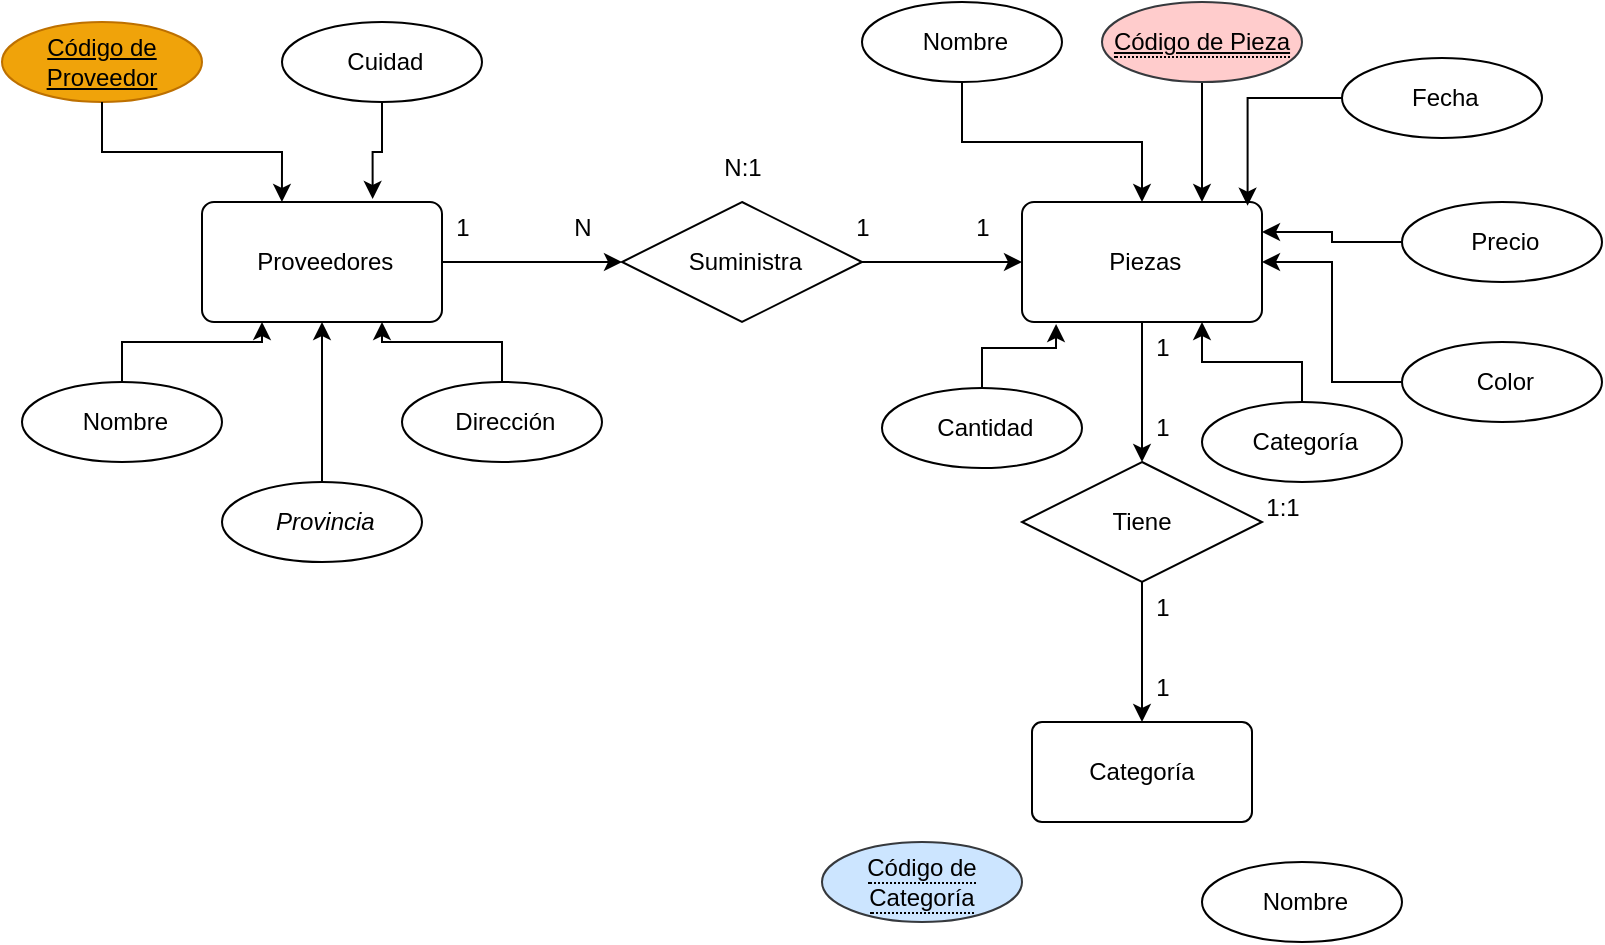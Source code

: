 <mxfile version="22.1.11" type="github">
  <diagram name="Página-1" id="HXscAXebXodow1kUajSK">
    <mxGraphModel dx="628" dy="394" grid="1" gridSize="10" guides="1" tooltips="1" connect="1" arrows="1" fold="1" page="1" pageScale="1" pageWidth="827" pageHeight="1169" math="0" shadow="0">
      <root>
        <mxCell id="0" />
        <mxCell id="1" parent="0" />
        <mxCell id="k9BXR0PYFPTBoP2N4pA_-7" value="" style="edgeStyle=orthogonalEdgeStyle;rounded=0;orthogonalLoop=1;jettySize=auto;html=1;" edge="1" parent="1" source="k9BXR0PYFPTBoP2N4pA_-2" target="k9BXR0PYFPTBoP2N4pA_-4">
          <mxGeometry relative="1" as="geometry" />
        </mxCell>
        <mxCell id="k9BXR0PYFPTBoP2N4pA_-2" value="&amp;nbsp;Proveedores" style="rounded=1;arcSize=10;whiteSpace=wrap;html=1;align=center;" vertex="1" parent="1">
          <mxGeometry x="120" y="780" width="120" height="60" as="geometry" />
        </mxCell>
        <mxCell id="k9BXR0PYFPTBoP2N4pA_-9" value="" style="edgeStyle=orthogonalEdgeStyle;rounded=0;orthogonalLoop=1;jettySize=auto;html=1;" edge="1" parent="1" source="k9BXR0PYFPTBoP2N4pA_-3" target="k9BXR0PYFPTBoP2N4pA_-5">
          <mxGeometry relative="1" as="geometry" />
        </mxCell>
        <mxCell id="k9BXR0PYFPTBoP2N4pA_-3" value="&amp;nbsp;Piezas" style="rounded=1;arcSize=10;whiteSpace=wrap;html=1;align=center;" vertex="1" parent="1">
          <mxGeometry x="530" y="780" width="120" height="60" as="geometry" />
        </mxCell>
        <mxCell id="k9BXR0PYFPTBoP2N4pA_-8" value="" style="edgeStyle=orthogonalEdgeStyle;rounded=0;orthogonalLoop=1;jettySize=auto;html=1;" edge="1" parent="1" source="k9BXR0PYFPTBoP2N4pA_-4" target="k9BXR0PYFPTBoP2N4pA_-3">
          <mxGeometry relative="1" as="geometry" />
        </mxCell>
        <mxCell id="k9BXR0PYFPTBoP2N4pA_-4" value="&amp;nbsp;Suministra" style="shape=rhombus;perimeter=rhombusPerimeter;whiteSpace=wrap;html=1;align=center;" vertex="1" parent="1">
          <mxGeometry x="330" y="780" width="120" height="60" as="geometry" />
        </mxCell>
        <mxCell id="k9BXR0PYFPTBoP2N4pA_-12" value="" style="edgeStyle=orthogonalEdgeStyle;rounded=0;orthogonalLoop=1;jettySize=auto;html=1;" edge="1" parent="1" source="k9BXR0PYFPTBoP2N4pA_-5" target="k9BXR0PYFPTBoP2N4pA_-6">
          <mxGeometry relative="1" as="geometry" />
        </mxCell>
        <mxCell id="k9BXR0PYFPTBoP2N4pA_-5" value="Tiene" style="shape=rhombus;perimeter=rhombusPerimeter;whiteSpace=wrap;html=1;align=center;" vertex="1" parent="1">
          <mxGeometry x="530" y="910" width="120" height="60" as="geometry" />
        </mxCell>
        <mxCell id="k9BXR0PYFPTBoP2N4pA_-6" value="Categoría" style="rounded=1;arcSize=10;whiteSpace=wrap;html=1;align=center;" vertex="1" parent="1">
          <mxGeometry x="535" y="1040" width="110" height="50" as="geometry" />
        </mxCell>
        <mxCell id="k9BXR0PYFPTBoP2N4pA_-13" value="&amp;nbsp;Cuidad" style="ellipse;whiteSpace=wrap;html=1;align=center;" vertex="1" parent="1">
          <mxGeometry x="160" y="690" width="100" height="40" as="geometry" />
        </mxCell>
        <mxCell id="k9BXR0PYFPTBoP2N4pA_-14" value="&lt;u&gt;Código de Proveedor&lt;/u&gt;" style="ellipse;whiteSpace=wrap;html=1;align=center;fillColor=#f0a30a;fontColor=#000000;strokeColor=#BD7000;" vertex="1" parent="1">
          <mxGeometry x="20" y="690" width="100" height="40" as="geometry" />
        </mxCell>
        <mxCell id="k9BXR0PYFPTBoP2N4pA_-48" style="edgeStyle=orthogonalEdgeStyle;rounded=0;orthogonalLoop=1;jettySize=auto;html=1;entryX=0.25;entryY=1;entryDx=0;entryDy=0;" edge="1" parent="1" source="k9BXR0PYFPTBoP2N4pA_-15" target="k9BXR0PYFPTBoP2N4pA_-2">
          <mxGeometry relative="1" as="geometry" />
        </mxCell>
        <mxCell id="k9BXR0PYFPTBoP2N4pA_-15" value="&amp;nbsp;Nombre" style="ellipse;whiteSpace=wrap;html=1;align=center;" vertex="1" parent="1">
          <mxGeometry x="30" y="870" width="100" height="40" as="geometry" />
        </mxCell>
        <mxCell id="k9BXR0PYFPTBoP2N4pA_-46" style="edgeStyle=orthogonalEdgeStyle;rounded=0;orthogonalLoop=1;jettySize=auto;html=1;entryX=0.75;entryY=1;entryDx=0;entryDy=0;" edge="1" parent="1" source="k9BXR0PYFPTBoP2N4pA_-16" target="k9BXR0PYFPTBoP2N4pA_-2">
          <mxGeometry relative="1" as="geometry" />
        </mxCell>
        <mxCell id="k9BXR0PYFPTBoP2N4pA_-16" value="&amp;nbsp;Dirección" style="ellipse;whiteSpace=wrap;html=1;align=center;" vertex="1" parent="1">
          <mxGeometry x="220" y="870" width="100" height="40" as="geometry" />
        </mxCell>
        <mxCell id="k9BXR0PYFPTBoP2N4pA_-66" style="edgeStyle=orthogonalEdgeStyle;rounded=0;orthogonalLoop=1;jettySize=auto;html=1;" edge="1" parent="1" source="k9BXR0PYFPTBoP2N4pA_-17" target="k9BXR0PYFPTBoP2N4pA_-3">
          <mxGeometry relative="1" as="geometry" />
        </mxCell>
        <mxCell id="k9BXR0PYFPTBoP2N4pA_-17" value="&amp;nbsp;Nombre" style="ellipse;whiteSpace=wrap;html=1;align=center;" vertex="1" parent="1">
          <mxGeometry x="450" y="680" width="100" height="40" as="geometry" />
        </mxCell>
        <mxCell id="k9BXR0PYFPTBoP2N4pA_-50" style="edgeStyle=orthogonalEdgeStyle;rounded=0;orthogonalLoop=1;jettySize=auto;html=1;entryX=0.75;entryY=0;entryDx=0;entryDy=0;" edge="1" parent="1" source="k9BXR0PYFPTBoP2N4pA_-18" target="k9BXR0PYFPTBoP2N4pA_-3">
          <mxGeometry relative="1" as="geometry" />
        </mxCell>
        <mxCell id="k9BXR0PYFPTBoP2N4pA_-18" value="&lt;span style=&quot;border-bottom: 1px dotted&quot;&gt;&lt;u&gt;Código de Pieza&lt;/u&gt;&lt;/span&gt;" style="ellipse;whiteSpace=wrap;html=1;align=center;fillColor=#ffcccc;strokeColor=#36393d;" vertex="1" parent="1">
          <mxGeometry x="570" y="680" width="100" height="40" as="geometry" />
        </mxCell>
        <mxCell id="k9BXR0PYFPTBoP2N4pA_-19" value="&amp;nbsp;Fecha" style="ellipse;whiteSpace=wrap;html=1;align=center;" vertex="1" parent="1">
          <mxGeometry x="690" y="708" width="100" height="40" as="geometry" />
        </mxCell>
        <mxCell id="k9BXR0PYFPTBoP2N4pA_-68" style="edgeStyle=orthogonalEdgeStyle;rounded=0;orthogonalLoop=1;jettySize=auto;html=1;entryX=1;entryY=0.5;entryDx=0;entryDy=0;" edge="1" parent="1" source="k9BXR0PYFPTBoP2N4pA_-20" target="k9BXR0PYFPTBoP2N4pA_-3">
          <mxGeometry relative="1" as="geometry" />
        </mxCell>
        <mxCell id="k9BXR0PYFPTBoP2N4pA_-20" value="&amp;nbsp;Color" style="ellipse;whiteSpace=wrap;html=1;align=center;" vertex="1" parent="1">
          <mxGeometry x="720" y="850" width="100" height="40" as="geometry" />
        </mxCell>
        <mxCell id="k9BXR0PYFPTBoP2N4pA_-21" value="&lt;span style=&quot;border-bottom: 1px dotted&quot;&gt;Código de Categoría&lt;/span&gt;" style="ellipse;whiteSpace=wrap;html=1;align=center;fillColor=#cce5ff;strokeColor=#36393d;" vertex="1" parent="1">
          <mxGeometry x="430" y="1100" width="100" height="40" as="geometry" />
        </mxCell>
        <mxCell id="k9BXR0PYFPTBoP2N4pA_-22" value="&amp;nbsp;Nombre" style="ellipse;whiteSpace=wrap;html=1;align=center;" vertex="1" parent="1">
          <mxGeometry x="620" y="1110" width="100" height="40" as="geometry" />
        </mxCell>
        <mxCell id="k9BXR0PYFPTBoP2N4pA_-76" style="edgeStyle=orthogonalEdgeStyle;rounded=0;orthogonalLoop=1;jettySize=auto;html=1;entryX=1;entryY=0.25;entryDx=0;entryDy=0;" edge="1" parent="1" source="k9BXR0PYFPTBoP2N4pA_-23" target="k9BXR0PYFPTBoP2N4pA_-3">
          <mxGeometry relative="1" as="geometry" />
        </mxCell>
        <mxCell id="k9BXR0PYFPTBoP2N4pA_-23" value="&amp;nbsp;Precio" style="ellipse;whiteSpace=wrap;html=1;align=center;" vertex="1" parent="1">
          <mxGeometry x="720" y="780" width="100" height="40" as="geometry" />
        </mxCell>
        <mxCell id="k9BXR0PYFPTBoP2N4pA_-47" style="edgeStyle=orthogonalEdgeStyle;rounded=0;orthogonalLoop=1;jettySize=auto;html=1;entryX=0.5;entryY=1;entryDx=0;entryDy=0;" edge="1" parent="1" source="k9BXR0PYFPTBoP2N4pA_-24" target="k9BXR0PYFPTBoP2N4pA_-2">
          <mxGeometry relative="1" as="geometry" />
        </mxCell>
        <mxCell id="k9BXR0PYFPTBoP2N4pA_-24" value="&lt;i&gt;&amp;nbsp;Provincia&lt;/i&gt;" style="ellipse;whiteSpace=wrap;html=1;align=center;" vertex="1" parent="1">
          <mxGeometry x="130" y="920" width="100" height="40" as="geometry" />
        </mxCell>
        <mxCell id="k9BXR0PYFPTBoP2N4pA_-25" value="&amp;nbsp;Cantidad" style="ellipse;whiteSpace=wrap;html=1;align=center;" vertex="1" parent="1">
          <mxGeometry x="460" y="873" width="100" height="40" as="geometry" />
        </mxCell>
        <mxCell id="k9BXR0PYFPTBoP2N4pA_-59" style="edgeStyle=orthogonalEdgeStyle;rounded=0;orthogonalLoop=1;jettySize=auto;html=1;entryX=0.75;entryY=1;entryDx=0;entryDy=0;" edge="1" parent="1" source="k9BXR0PYFPTBoP2N4pA_-27" target="k9BXR0PYFPTBoP2N4pA_-3">
          <mxGeometry relative="1" as="geometry" />
        </mxCell>
        <mxCell id="k9BXR0PYFPTBoP2N4pA_-27" value="&amp;nbsp;Categoría" style="ellipse;whiteSpace=wrap;html=1;align=center;" vertex="1" parent="1">
          <mxGeometry x="620" y="880" width="100" height="40" as="geometry" />
        </mxCell>
        <mxCell id="k9BXR0PYFPTBoP2N4pA_-28" value="1" style="text;html=1;align=center;verticalAlign=middle;resizable=0;points=[];autosize=1;strokeColor=none;fillColor=none;" vertex="1" parent="1">
          <mxGeometry x="235" y="778" width="30" height="30" as="geometry" />
        </mxCell>
        <mxCell id="k9BXR0PYFPTBoP2N4pA_-29" value="N" style="text;html=1;align=center;verticalAlign=middle;resizable=0;points=[];autosize=1;strokeColor=none;fillColor=none;" vertex="1" parent="1">
          <mxGeometry x="295" y="778" width="30" height="30" as="geometry" />
        </mxCell>
        <mxCell id="k9BXR0PYFPTBoP2N4pA_-30" value="1" style="text;html=1;align=center;verticalAlign=middle;resizable=0;points=[];autosize=1;strokeColor=none;fillColor=none;" vertex="1" parent="1">
          <mxGeometry x="495" y="778" width="30" height="30" as="geometry" />
        </mxCell>
        <mxCell id="k9BXR0PYFPTBoP2N4pA_-32" value="1" style="text;html=1;align=center;verticalAlign=middle;resizable=0;points=[];autosize=1;strokeColor=none;fillColor=none;" vertex="1" parent="1">
          <mxGeometry x="435" y="778" width="30" height="30" as="geometry" />
        </mxCell>
        <mxCell id="k9BXR0PYFPTBoP2N4pA_-33" value="N:1" style="text;html=1;align=center;verticalAlign=middle;resizable=0;points=[];autosize=1;strokeColor=none;fillColor=none;" vertex="1" parent="1">
          <mxGeometry x="370" y="748" width="40" height="30" as="geometry" />
        </mxCell>
        <mxCell id="k9BXR0PYFPTBoP2N4pA_-34" value="1" style="text;html=1;align=center;verticalAlign=middle;resizable=0;points=[];autosize=1;strokeColor=none;fillColor=none;" vertex="1" parent="1">
          <mxGeometry x="585" y="838" width="30" height="30" as="geometry" />
        </mxCell>
        <mxCell id="k9BXR0PYFPTBoP2N4pA_-37" value="1" style="text;html=1;align=center;verticalAlign=middle;resizable=0;points=[];autosize=1;strokeColor=none;fillColor=none;" vertex="1" parent="1">
          <mxGeometry x="585" y="968" width="30" height="30" as="geometry" />
        </mxCell>
        <mxCell id="k9BXR0PYFPTBoP2N4pA_-39" value="1" style="text;html=1;align=center;verticalAlign=middle;resizable=0;points=[];autosize=1;strokeColor=none;fillColor=none;" vertex="1" parent="1">
          <mxGeometry x="585" y="1008" width="30" height="30" as="geometry" />
        </mxCell>
        <mxCell id="k9BXR0PYFPTBoP2N4pA_-41" value="1" style="text;html=1;align=center;verticalAlign=middle;resizable=0;points=[];autosize=1;strokeColor=none;fillColor=none;" vertex="1" parent="1">
          <mxGeometry x="585" y="878" width="30" height="30" as="geometry" />
        </mxCell>
        <mxCell id="k9BXR0PYFPTBoP2N4pA_-42" value="1:1" style="text;html=1;align=center;verticalAlign=middle;resizable=0;points=[];autosize=1;strokeColor=none;fillColor=none;" vertex="1" parent="1">
          <mxGeometry x="640" y="918" width="40" height="30" as="geometry" />
        </mxCell>
        <mxCell id="k9BXR0PYFPTBoP2N4pA_-44" style="edgeStyle=orthogonalEdgeStyle;rounded=0;orthogonalLoop=1;jettySize=auto;html=1;entryX=0.711;entryY=-0.025;entryDx=0;entryDy=0;entryPerimeter=0;" edge="1" parent="1" source="k9BXR0PYFPTBoP2N4pA_-13" target="k9BXR0PYFPTBoP2N4pA_-2">
          <mxGeometry relative="1" as="geometry" />
        </mxCell>
        <mxCell id="k9BXR0PYFPTBoP2N4pA_-45" style="edgeStyle=orthogonalEdgeStyle;rounded=0;orthogonalLoop=1;jettySize=auto;html=1;entryX=0.333;entryY=0;entryDx=0;entryDy=0;entryPerimeter=0;" edge="1" parent="1" source="k9BXR0PYFPTBoP2N4pA_-14" target="k9BXR0PYFPTBoP2N4pA_-2">
          <mxGeometry relative="1" as="geometry" />
        </mxCell>
        <mxCell id="k9BXR0PYFPTBoP2N4pA_-56" style="edgeStyle=orthogonalEdgeStyle;rounded=0;orthogonalLoop=1;jettySize=auto;html=1;entryX=0.142;entryY=1.017;entryDx=0;entryDy=0;entryPerimeter=0;" edge="1" parent="1" source="k9BXR0PYFPTBoP2N4pA_-25" target="k9BXR0PYFPTBoP2N4pA_-3">
          <mxGeometry relative="1" as="geometry" />
        </mxCell>
        <mxCell id="k9BXR0PYFPTBoP2N4pA_-69" style="edgeStyle=orthogonalEdgeStyle;rounded=0;orthogonalLoop=1;jettySize=auto;html=1;entryX=0.94;entryY=0.031;entryDx=0;entryDy=0;entryPerimeter=0;" edge="1" parent="1" source="k9BXR0PYFPTBoP2N4pA_-19" target="k9BXR0PYFPTBoP2N4pA_-3">
          <mxGeometry relative="1" as="geometry" />
        </mxCell>
      </root>
    </mxGraphModel>
  </diagram>
</mxfile>
